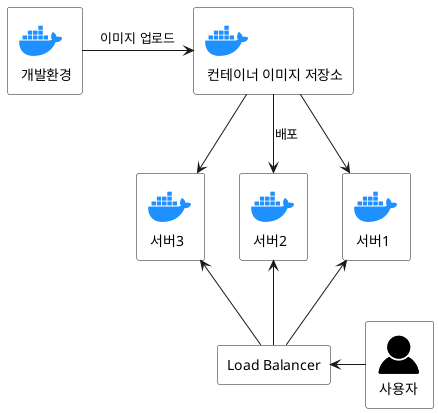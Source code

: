 @startuml

!include <tupadr3/common>
!include <tupadr3/font-awesome/server>
!include <tupadr3/font-awesome/database>
!include <tupadr3/font-awesome-5/docker>
!include <tupadr3/govicons/user>


FA5_DOCKER(dev_docker, 개발환경, rectangle, DodgerBlue) #White
FA5_DOCKER(repo_docker, 컨테이너 이미지 저장소, rectangle, DodgerBlue) #White
FA5_DOCKER(server_docker1, 서버1, rectangle, DodgerBlue) #White
FA5_DOCKER(server_docker2, 서버2, rectangle, DodgerBlue) #White
FA5_DOCKER(server_docker3, 서버3, rectangle, DodgerBlue) #White

rectangle "Load Balancer" as lb #White

GOV_USER(user, 사용자) #White

dev_docker -right-> repo_docker : 이미지 업로드
repo_docker -down-> server_docker1
repo_docker -down-> server_docker2 : 배포
repo_docker -down-> server_docker3

lb -up-> server_docker1
lb -up-> server_docker2
lb -up-> server_docker3

user -left-> lb

@enduml